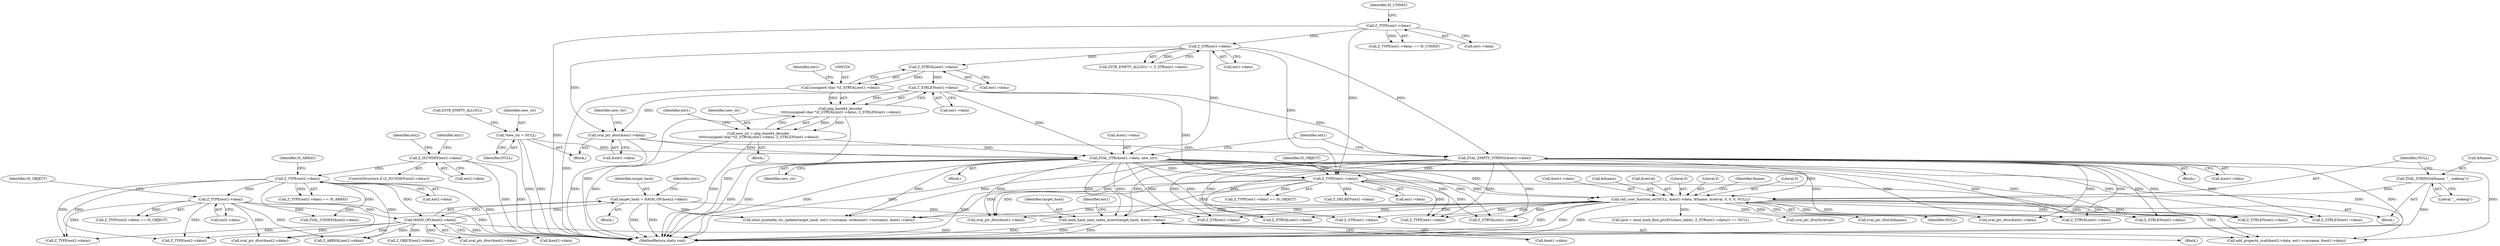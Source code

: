 digraph "0_php-src_8d2539fa0faf3f63e1d1e7635347c5b9e777d47b@pointer" {
"1000585" [label="(Call,zend_hash_next_index_insert(target_hash, &ent1->data))"];
"1000364" [label="(Call,target_hash = HASH_OF(&ent2->data))"];
"1000366" [label="(Call,HASH_OF(&ent2->data))"];
"1000352" [label="(Call,Z_TYPE(ent2->data))"];
"1000336" [label="(Call,Z_ISUNDEF(ent2->data))"];
"1000358" [label="(Call,Z_TYPE(ent2->data))"];
"1000279" [label="(Call,ZVAL_EMPTY_STRING(&ent1->data))"];
"1000259" [label="(Call,Z_STRLEN(ent1->data))"];
"1000255" [label="(Call,Z_STRVAL(ent1->data))"];
"1000245" [label="(Call,Z_STR(ent1->data))"];
"1000203" [label="(Call,Z_TYPE(ent1->data))"];
"1000263" [label="(Call,zval_ptr_dtor(&ent1->data))"];
"1000286" [label="(Call,Z_TYPE(ent1->data))"];
"1000271" [label="(Call,ZVAL_STR(&ent1->data, new_str))"];
"1000250" [label="(Call,new_str = php_base64_decode(\n \t\t\t\t\t(unsigned char *)Z_STRVAL(ent1->data), Z_STRLEN(ent1->data)))"];
"1000252" [label="(Call,php_base64_decode(\n \t\t\t\t\t(unsigned char *)Z_STRVAL(ent1->data), Z_STRLEN(ent1->data)))"];
"1000253" [label="(Call,(unsigned char *)Z_STRVAL(ent1->data))"];
"1000239" [label="(Call,*new_str = NULL)"];
"1000298" [label="(Call,call_user_function_ex(NULL, &ent1->data, &fname, &retval, 0, 0, 0, NULL))"];
"1000294" [label="(Call,ZVAL_STRING(&fname, \"__wakeup\"))"];
"1000309" [label="(Literal,0)"];
"1000249" [label="(Block,)"];
"1000386" [label="(Call,Z_TYPE(ent1->data))"];
"1000311" [label="(Identifier,NULL)"];
"1000486" [label="(Call,Z_ARRVAL(ent2->data))"];
"1000335" [label="(ControlStructure,if (Z_ISUNDEF(ent2->data)))"];
"1000285" [label="(Call,Z_TYPE(ent1->data) == IS_OBJECT)"];
"1000287" [label="(Call,ent1->data)"];
"1000392" [label="(Call,Z_STRLEN(ent1->data))"];
"1000498" [label="(Call,Z_STRVAL(ent1->data))"];
"1000295" [label="(Call,&fname)"];
"1000364" [label="(Call,target_hash = HASH_OF(&ent2->data))"];
"1000271" [label="(Call,ZVAL_STR(&ent1->data, new_str))"];
"1000294" [label="(Call,ZVAL_STRING(&fname, \"__wakeup\"))"];
"1000428" [label="(Call,(pce = zend_hash_find_ptr(EG(class_table), Z_STR(ent1->data))) == NULL)"];
"1000403" [label="(Call,Z_TYPE(ent2->data))"];
"1000373" [label="(Identifier,ent1)"];
"1000255" [label="(Call,Z_STRVAL(ent1->data))"];
"1000263" [label="(Call,zval_ptr_dtor(&ent1->data))"];
"1000276" [label="(Identifier,new_str)"];
"1000362" [label="(Identifier,IS_OBJECT)"];
"1000341" [label="(Call,zval_ptr_dtor(&ent1->data))"];
"1000351" [label="(Call,Z_TYPE(ent2->data) == IS_ARRAY)"];
"1000251" [label="(Identifier,new_str)"];
"1000207" [label="(Identifier,IS_UNDEF)"];
"1000279" [label="(Call,ZVAL_EMPTY_STRING(&ent1->data))"];
"1000260" [label="(Call,ent1->data)"];
"1000644" [label="(MethodReturn,static void)"];
"1000202" [label="(Call,Z_TYPE(ent1->data) == IS_UNDEF)"];
"1000336" [label="(Call,Z_ISUNDEF(ent2->data))"];
"1000256" [label="(Call,ent1->data)"];
"1000540" [label="(Call,Z_OBJCE(ent2->data))"];
"1000418" [label="(Call,Z_STRLEN(ent1->data))"];
"1000286" [label="(Call,Z_TYPE(ent1->data))"];
"1000240" [label="(Identifier,new_str)"];
"1000278" [label="(Block,)"];
"1000423" [label="(Call,Z_STR(ent1->data))"];
"1000237" [label="(Block,)"];
"1000352" [label="(Call,Z_TYPE(ent2->data))"];
"1000526" [label="(Call,Z_TYPE(ent2->data))"];
"1000315" [label="(Call,zval_ptr_dtor(&retval))"];
"1000592" [label="(Identifier,ent1)"];
"1000245" [label="(Call,Z_STR(ent1->data))"];
"1000269" [label="(Identifier,new_str)"];
"1000506" [label="(Call,zval_ptr_dtor(&ent2->data))"];
"1000261" [label="(Identifier,ent1)"];
"1000297" [label="(Literal,\"__wakeup\")"];
"1000253" [label="(Call,(unsigned char *)Z_STRVAL(ent1->data))"];
"1000312" [label="(Call,zval_ptr_dtor(&fname))"];
"1000359" [label="(Call,ent2->data)"];
"1000502" [label="(Call,Z_STRLEN(ent1->data))"];
"1000252" [label="(Call,php_base64_decode(\n \t\t\t\t\t(unsigned char *)Z_STRVAL(ent1->data), Z_STRLEN(ent1->data)))"];
"1000363" [label="(Block,)"];
"1000518" [label="(Call,zval_ptr_dtor(&ent1->data))"];
"1000291" [label="(Block,)"];
"1000584" [label="(Block,)"];
"1000290" [label="(Identifier,IS_OBJECT)"];
"1000270" [label="(Block,)"];
"1000414" [label="(Call,Z_STRVAL(ent1->data))"];
"1000566" [label="(Call,zend_symtable_str_update(target_hash, ent1->varname, strlen(ent1->varname), &ent1->data))"];
"1000344" [label="(Identifier,ent1)"];
"1000241" [label="(Identifier,NULL)"];
"1000354" [label="(Identifier,ent2)"];
"1000356" [label="(Identifier,IS_ARRAY)"];
"1000204" [label="(Call,ent1->data)"];
"1000357" [label="(Call,Z_TYPE(ent2->data) == IS_OBJECT)"];
"1000473" [label="(Call,Z_STRVAL(ent1->data))"];
"1000314" [label="(Identifier,fname)"];
"1000459" [label="(Call,zval_ptr_dtor(&ent2->data))"];
"1000308" [label="(Literal,0)"];
"1000544" [label="(Call,add_property_zval(&ent2->data, ent1->varname, &ent1->data))"];
"1000358" [label="(Call,Z_TYPE(ent2->data))"];
"1000585" [label="(Call,zend_hash_next_index_insert(target_hash, &ent1->data))"];
"1000298" [label="(Call,call_user_function_ex(NULL, &ent1->data, &fname, &retval, 0, 0, 0, NULL))"];
"1000365" [label="(Identifier,target_hash)"];
"1000246" [label="(Call,ent1->data)"];
"1000239" [label="(Call,*new_str = NULL)"];
"1000264" [label="(Call,&ent1->data)"];
"1000280" [label="(Call,&ent1->data)"];
"1000272" [label="(Call,&ent1->data)"];
"1000366" [label="(Call,HASH_OF(&ent2->data))"];
"1000266" [label="(Identifier,ent1)"];
"1000203" [label="(Call,Z_TYPE(ent1->data))"];
"1000300" [label="(Call,&ent1->data)"];
"1000586" [label="(Identifier,target_hash)"];
"1000353" [label="(Call,ent2->data)"];
"1000304" [label="(Call,&fname)"];
"1000244" [label="(Call,ZSTR_EMPTY_ALLOC())"];
"1000434" [label="(Call,Z_STR(ent1->data))"];
"1000306" [label="(Call,&retval)"];
"1000250" [label="(Call,new_str = php_base64_decode(\n \t\t\t\t\t(unsigned char *)Z_STRVAL(ent1->data), Z_STRLEN(ent1->data)))"];
"1000288" [label="(Identifier,ent1)"];
"1000299" [label="(Identifier,NULL)"];
"1000243" [label="(Call,ZSTR_EMPTY_ALLOC() != Z_STR(ent1->data))"];
"1000587" [label="(Call,&ent1->data)"];
"1000259" [label="(Call,Z_STRLEN(ent1->data))"];
"1000367" [label="(Call,&ent2->data)"];
"1000464" [label="(Call,ZVAL_UNDEF(&ent2->data))"];
"1000337" [label="(Call,ent2->data)"];
"1000310" [label="(Literal,0)"];
"1000556" [label="(Call,Z_DELREF(ent1->data))"];
"1000585" -> "1000584"  [label="AST: "];
"1000585" -> "1000587"  [label="CFG: "];
"1000586" -> "1000585"  [label="AST: "];
"1000587" -> "1000585"  [label="AST: "];
"1000592" -> "1000585"  [label="CFG: "];
"1000585" -> "1000644"  [label="DDG: "];
"1000585" -> "1000644"  [label="DDG: "];
"1000585" -> "1000644"  [label="DDG: "];
"1000364" -> "1000585"  [label="DDG: "];
"1000279" -> "1000585"  [label="DDG: "];
"1000286" -> "1000585"  [label="DDG: "];
"1000298" -> "1000585"  [label="DDG: "];
"1000271" -> "1000585"  [label="DDG: "];
"1000364" -> "1000363"  [label="AST: "];
"1000364" -> "1000366"  [label="CFG: "];
"1000365" -> "1000364"  [label="AST: "];
"1000366" -> "1000364"  [label="AST: "];
"1000373" -> "1000364"  [label="CFG: "];
"1000364" -> "1000644"  [label="DDG: "];
"1000364" -> "1000644"  [label="DDG: "];
"1000366" -> "1000364"  [label="DDG: "];
"1000364" -> "1000566"  [label="DDG: "];
"1000366" -> "1000367"  [label="CFG: "];
"1000367" -> "1000366"  [label="AST: "];
"1000366" -> "1000644"  [label="DDG: "];
"1000352" -> "1000366"  [label="DDG: "];
"1000358" -> "1000366"  [label="DDG: "];
"1000366" -> "1000403"  [label="DDG: "];
"1000366" -> "1000459"  [label="DDG: "];
"1000366" -> "1000486"  [label="DDG: "];
"1000366" -> "1000506"  [label="DDG: "];
"1000366" -> "1000526"  [label="DDG: "];
"1000366" -> "1000540"  [label="DDG: "];
"1000366" -> "1000544"  [label="DDG: "];
"1000352" -> "1000351"  [label="AST: "];
"1000352" -> "1000353"  [label="CFG: "];
"1000353" -> "1000352"  [label="AST: "];
"1000356" -> "1000352"  [label="CFG: "];
"1000352" -> "1000644"  [label="DDG: "];
"1000352" -> "1000351"  [label="DDG: "];
"1000336" -> "1000352"  [label="DDG: "];
"1000352" -> "1000358"  [label="DDG: "];
"1000352" -> "1000403"  [label="DDG: "];
"1000352" -> "1000459"  [label="DDG: "];
"1000352" -> "1000464"  [label="DDG: "];
"1000352" -> "1000486"  [label="DDG: "];
"1000352" -> "1000526"  [label="DDG: "];
"1000336" -> "1000335"  [label="AST: "];
"1000336" -> "1000337"  [label="CFG: "];
"1000337" -> "1000336"  [label="AST: "];
"1000344" -> "1000336"  [label="CFG: "];
"1000354" -> "1000336"  [label="CFG: "];
"1000336" -> "1000644"  [label="DDG: "];
"1000336" -> "1000644"  [label="DDG: "];
"1000358" -> "1000357"  [label="AST: "];
"1000358" -> "1000359"  [label="CFG: "];
"1000359" -> "1000358"  [label="AST: "];
"1000362" -> "1000358"  [label="CFG: "];
"1000358" -> "1000644"  [label="DDG: "];
"1000358" -> "1000357"  [label="DDG: "];
"1000358" -> "1000403"  [label="DDG: "];
"1000358" -> "1000459"  [label="DDG: "];
"1000358" -> "1000464"  [label="DDG: "];
"1000358" -> "1000486"  [label="DDG: "];
"1000358" -> "1000526"  [label="DDG: "];
"1000279" -> "1000278"  [label="AST: "];
"1000279" -> "1000280"  [label="CFG: "];
"1000280" -> "1000279"  [label="AST: "];
"1000288" -> "1000279"  [label="CFG: "];
"1000279" -> "1000644"  [label="DDG: "];
"1000279" -> "1000644"  [label="DDG: "];
"1000259" -> "1000279"  [label="DDG: "];
"1000263" -> "1000279"  [label="DDG: "];
"1000245" -> "1000279"  [label="DDG: "];
"1000279" -> "1000286"  [label="DDG: "];
"1000279" -> "1000298"  [label="DDG: "];
"1000279" -> "1000341"  [label="DDG: "];
"1000279" -> "1000386"  [label="DDG: "];
"1000279" -> "1000392"  [label="DDG: "];
"1000279" -> "1000414"  [label="DDG: "];
"1000279" -> "1000418"  [label="DDG: "];
"1000279" -> "1000423"  [label="DDG: "];
"1000279" -> "1000434"  [label="DDG: "];
"1000279" -> "1000473"  [label="DDG: "];
"1000279" -> "1000498"  [label="DDG: "];
"1000279" -> "1000502"  [label="DDG: "];
"1000279" -> "1000518"  [label="DDG: "];
"1000279" -> "1000544"  [label="DDG: "];
"1000279" -> "1000566"  [label="DDG: "];
"1000259" -> "1000252"  [label="AST: "];
"1000259" -> "1000260"  [label="CFG: "];
"1000260" -> "1000259"  [label="AST: "];
"1000252" -> "1000259"  [label="CFG: "];
"1000259" -> "1000252"  [label="DDG: "];
"1000255" -> "1000259"  [label="DDG: "];
"1000259" -> "1000263"  [label="DDG: "];
"1000259" -> "1000271"  [label="DDG: "];
"1000259" -> "1000286"  [label="DDG: "];
"1000255" -> "1000253"  [label="AST: "];
"1000255" -> "1000256"  [label="CFG: "];
"1000256" -> "1000255"  [label="AST: "];
"1000253" -> "1000255"  [label="CFG: "];
"1000255" -> "1000253"  [label="DDG: "];
"1000245" -> "1000255"  [label="DDG: "];
"1000245" -> "1000243"  [label="AST: "];
"1000245" -> "1000246"  [label="CFG: "];
"1000246" -> "1000245"  [label="AST: "];
"1000243" -> "1000245"  [label="CFG: "];
"1000245" -> "1000243"  [label="DDG: "];
"1000203" -> "1000245"  [label="DDG: "];
"1000245" -> "1000263"  [label="DDG: "];
"1000245" -> "1000271"  [label="DDG: "];
"1000245" -> "1000286"  [label="DDG: "];
"1000203" -> "1000202"  [label="AST: "];
"1000203" -> "1000204"  [label="CFG: "];
"1000204" -> "1000203"  [label="AST: "];
"1000207" -> "1000203"  [label="CFG: "];
"1000203" -> "1000644"  [label="DDG: "];
"1000203" -> "1000202"  [label="DDG: "];
"1000203" -> "1000286"  [label="DDG: "];
"1000263" -> "1000237"  [label="AST: "];
"1000263" -> "1000264"  [label="CFG: "];
"1000264" -> "1000263"  [label="AST: "];
"1000269" -> "1000263"  [label="CFG: "];
"1000263" -> "1000644"  [label="DDG: "];
"1000263" -> "1000271"  [label="DDG: "];
"1000286" -> "1000285"  [label="AST: "];
"1000286" -> "1000287"  [label="CFG: "];
"1000287" -> "1000286"  [label="AST: "];
"1000290" -> "1000286"  [label="CFG: "];
"1000286" -> "1000644"  [label="DDG: "];
"1000286" -> "1000285"  [label="DDG: "];
"1000271" -> "1000286"  [label="DDG: "];
"1000286" -> "1000298"  [label="DDG: "];
"1000286" -> "1000341"  [label="DDG: "];
"1000286" -> "1000386"  [label="DDG: "];
"1000286" -> "1000414"  [label="DDG: "];
"1000286" -> "1000544"  [label="DDG: "];
"1000286" -> "1000556"  [label="DDG: "];
"1000286" -> "1000566"  [label="DDG: "];
"1000271" -> "1000270"  [label="AST: "];
"1000271" -> "1000276"  [label="CFG: "];
"1000272" -> "1000271"  [label="AST: "];
"1000276" -> "1000271"  [label="AST: "];
"1000288" -> "1000271"  [label="CFG: "];
"1000271" -> "1000644"  [label="DDG: "];
"1000271" -> "1000644"  [label="DDG: "];
"1000271" -> "1000644"  [label="DDG: "];
"1000250" -> "1000271"  [label="DDG: "];
"1000239" -> "1000271"  [label="DDG: "];
"1000271" -> "1000298"  [label="DDG: "];
"1000271" -> "1000341"  [label="DDG: "];
"1000271" -> "1000386"  [label="DDG: "];
"1000271" -> "1000392"  [label="DDG: "];
"1000271" -> "1000414"  [label="DDG: "];
"1000271" -> "1000418"  [label="DDG: "];
"1000271" -> "1000423"  [label="DDG: "];
"1000271" -> "1000434"  [label="DDG: "];
"1000271" -> "1000473"  [label="DDG: "];
"1000271" -> "1000498"  [label="DDG: "];
"1000271" -> "1000502"  [label="DDG: "];
"1000271" -> "1000518"  [label="DDG: "];
"1000271" -> "1000544"  [label="DDG: "];
"1000271" -> "1000566"  [label="DDG: "];
"1000250" -> "1000249"  [label="AST: "];
"1000250" -> "1000252"  [label="CFG: "];
"1000251" -> "1000250"  [label="AST: "];
"1000252" -> "1000250"  [label="AST: "];
"1000266" -> "1000250"  [label="CFG: "];
"1000250" -> "1000644"  [label="DDG: "];
"1000250" -> "1000644"  [label="DDG: "];
"1000252" -> "1000250"  [label="DDG: "];
"1000252" -> "1000250"  [label="DDG: "];
"1000253" -> "1000252"  [label="AST: "];
"1000252" -> "1000644"  [label="DDG: "];
"1000252" -> "1000644"  [label="DDG: "];
"1000253" -> "1000252"  [label="DDG: "];
"1000254" -> "1000253"  [label="AST: "];
"1000261" -> "1000253"  [label="CFG: "];
"1000253" -> "1000644"  [label="DDG: "];
"1000239" -> "1000237"  [label="AST: "];
"1000239" -> "1000241"  [label="CFG: "];
"1000240" -> "1000239"  [label="AST: "];
"1000241" -> "1000239"  [label="AST: "];
"1000244" -> "1000239"  [label="CFG: "];
"1000239" -> "1000644"  [label="DDG: "];
"1000239" -> "1000644"  [label="DDG: "];
"1000298" -> "1000291"  [label="AST: "];
"1000298" -> "1000311"  [label="CFG: "];
"1000299" -> "1000298"  [label="AST: "];
"1000300" -> "1000298"  [label="AST: "];
"1000304" -> "1000298"  [label="AST: "];
"1000306" -> "1000298"  [label="AST: "];
"1000308" -> "1000298"  [label="AST: "];
"1000309" -> "1000298"  [label="AST: "];
"1000310" -> "1000298"  [label="AST: "];
"1000311" -> "1000298"  [label="AST: "];
"1000314" -> "1000298"  [label="CFG: "];
"1000298" -> "1000644"  [label="DDG: "];
"1000298" -> "1000644"  [label="DDG: "];
"1000298" -> "1000644"  [label="DDG: "];
"1000294" -> "1000298"  [label="DDG: "];
"1000298" -> "1000312"  [label="DDG: "];
"1000298" -> "1000315"  [label="DDG: "];
"1000298" -> "1000341"  [label="DDG: "];
"1000298" -> "1000386"  [label="DDG: "];
"1000298" -> "1000392"  [label="DDG: "];
"1000298" -> "1000414"  [label="DDG: "];
"1000298" -> "1000418"  [label="DDG: "];
"1000298" -> "1000423"  [label="DDG: "];
"1000298" -> "1000434"  [label="DDG: "];
"1000298" -> "1000428"  [label="DDG: "];
"1000298" -> "1000473"  [label="DDG: "];
"1000298" -> "1000498"  [label="DDG: "];
"1000298" -> "1000502"  [label="DDG: "];
"1000298" -> "1000518"  [label="DDG: "];
"1000298" -> "1000544"  [label="DDG: "];
"1000298" -> "1000566"  [label="DDG: "];
"1000294" -> "1000291"  [label="AST: "];
"1000294" -> "1000297"  [label="CFG: "];
"1000295" -> "1000294"  [label="AST: "];
"1000297" -> "1000294"  [label="AST: "];
"1000299" -> "1000294"  [label="CFG: "];
"1000294" -> "1000644"  [label="DDG: "];
}
